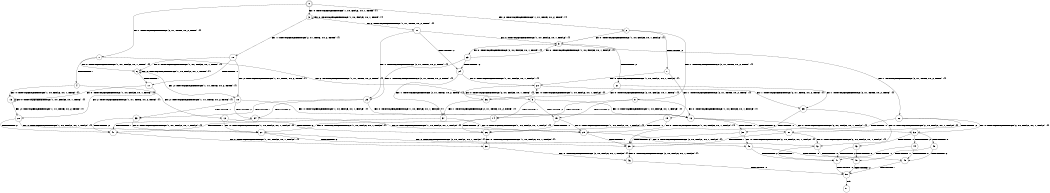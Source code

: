 digraph BCG {
size = "7, 10.5";
center = TRUE;
node [shape = circle];
0 [peripheries = 2];
0 -> 1 [label = "EX !1 !ATOMIC_EXCH_BRANCH (2, +1, TRUE, +0, 2, TRUE) !{}"];
0 -> 2 [label = "EX !2 !ATOMIC_EXCH_BRANCH (1, +1, TRUE, +0, 2, TRUE) !{}"];
0 -> 3 [label = "EX !0 !ATOMIC_EXCH_BRANCH (1, +0, FALSE, +0, 1, TRUE) !{}"];
1 -> 4 [label = "TERMINATE !1"];
1 -> 5 [label = "EX !2 !ATOMIC_EXCH_BRANCH (1, +1, TRUE, +0, 2, TRUE) !{}"];
1 -> 6 [label = "EX !0 !ATOMIC_EXCH_BRANCH (1, +0, FALSE, +0, 1, TRUE) !{}"];
2 -> 7 [label = "TERMINATE !2"];
2 -> 8 [label = "EX !1 !ATOMIC_EXCH_BRANCH (2, +1, TRUE, +0, 2, TRUE) !{}"];
2 -> 9 [label = "EX !0 !ATOMIC_EXCH_BRANCH (1, +0, FALSE, +0, 1, FALSE) !{}"];
3 -> 10 [label = "EX !1 !ATOMIC_EXCH_BRANCH (2, +1, TRUE, +0, 2, TRUE) !{}"];
3 -> 11 [label = "EX !2 !ATOMIC_EXCH_BRANCH (1, +1, TRUE, +0, 2, TRUE) !{}"];
3 -> 3 [label = "EX !0 !ATOMIC_EXCH_BRANCH (1, +0, FALSE, +0, 1, TRUE) !{}"];
4 -> 12 [label = "EX !2 !ATOMIC_EXCH_BRANCH (1, +1, TRUE, +0, 2, TRUE) !{}"];
4 -> 13 [label = "EX !0 !ATOMIC_EXCH_BRANCH (1, +0, FALSE, +0, 1, TRUE) !{}"];
5 -> 14 [label = "TERMINATE !1"];
5 -> 15 [label = "TERMINATE !2"];
5 -> 16 [label = "EX !0 !ATOMIC_EXCH_BRANCH (1, +0, FALSE, +0, 1, FALSE) !{}"];
6 -> 17 [label = "TERMINATE !1"];
6 -> 18 [label = "EX !2 !ATOMIC_EXCH_BRANCH (1, +1, TRUE, +0, 2, TRUE) !{}"];
6 -> 6 [label = "EX !0 !ATOMIC_EXCH_BRANCH (1, +0, FALSE, +0, 1, TRUE) !{}"];
7 -> 19 [label = "EX !1 !ATOMIC_EXCH_BRANCH (2, +1, TRUE, +0, 2, TRUE) !{}"];
7 -> 20 [label = "EX !0 !ATOMIC_EXCH_BRANCH (1, +0, FALSE, +0, 1, FALSE) !{}"];
8 -> 14 [label = "TERMINATE !1"];
8 -> 15 [label = "TERMINATE !2"];
8 -> 16 [label = "EX !0 !ATOMIC_EXCH_BRANCH (1, +0, FALSE, +0, 1, FALSE) !{}"];
9 -> 21 [label = "TERMINATE !2"];
9 -> 22 [label = "EX !1 !ATOMIC_EXCH_BRANCH (2, +1, TRUE, +0, 2, TRUE) !{}"];
9 -> 23 [label = "EX !0 !ATOMIC_EXCH_BRANCH (2, +0, FALSE, +0, 1, TRUE) !{}"];
10 -> 17 [label = "TERMINATE !1"];
10 -> 18 [label = "EX !2 !ATOMIC_EXCH_BRANCH (1, +1, TRUE, +0, 2, TRUE) !{}"];
10 -> 6 [label = "EX !0 !ATOMIC_EXCH_BRANCH (1, +0, FALSE, +0, 1, TRUE) !{}"];
11 -> 24 [label = "TERMINATE !2"];
11 -> 25 [label = "EX !1 !ATOMIC_EXCH_BRANCH (2, +1, TRUE, +0, 2, TRUE) !{}"];
11 -> 9 [label = "EX !0 !ATOMIC_EXCH_BRANCH (1, +0, FALSE, +0, 1, FALSE) !{}"];
12 -> 26 [label = "TERMINATE !2"];
12 -> 27 [label = "EX !0 !ATOMIC_EXCH_BRANCH (1, +0, FALSE, +0, 1, FALSE) !{}"];
13 -> 28 [label = "EX !2 !ATOMIC_EXCH_BRANCH (1, +1, TRUE, +0, 2, TRUE) !{}"];
13 -> 13 [label = "EX !0 !ATOMIC_EXCH_BRANCH (1, +0, FALSE, +0, 1, TRUE) !{}"];
14 -> 26 [label = "TERMINATE !2"];
14 -> 27 [label = "EX !0 !ATOMIC_EXCH_BRANCH (1, +0, FALSE, +0, 1, FALSE) !{}"];
15 -> 26 [label = "TERMINATE !1"];
15 -> 29 [label = "EX !0 !ATOMIC_EXCH_BRANCH (1, +0, FALSE, +0, 1, FALSE) !{}"];
16 -> 30 [label = "TERMINATE !1"];
16 -> 31 [label = "TERMINATE !2"];
16 -> 32 [label = "EX !0 !ATOMIC_EXCH_BRANCH (2, +0, FALSE, +0, 1, FALSE) !{}"];
17 -> 13 [label = "EX !0 !ATOMIC_EXCH_BRANCH (1, +0, FALSE, +0, 1, TRUE) !{}"];
17 -> 28 [label = "EX !2 !ATOMIC_EXCH_BRANCH (1, +1, TRUE, +0, 2, TRUE) !{}"];
18 -> 33 [label = "TERMINATE !1"];
18 -> 34 [label = "TERMINATE !2"];
18 -> 16 [label = "EX !0 !ATOMIC_EXCH_BRANCH (1, +0, FALSE, +0, 1, FALSE) !{}"];
19 -> 26 [label = "TERMINATE !1"];
19 -> 29 [label = "EX !0 !ATOMIC_EXCH_BRANCH (1, +0, FALSE, +0, 1, FALSE) !{}"];
20 -> 35 [label = "EX !1 !ATOMIC_EXCH_BRANCH (2, +1, TRUE, +0, 2, TRUE) !{}"];
20 -> 36 [label = "EX !0 !ATOMIC_EXCH_BRANCH (2, +0, FALSE, +0, 1, TRUE) !{}"];
21 -> 36 [label = "EX !0 !ATOMIC_EXCH_BRANCH (2, +0, FALSE, +0, 1, TRUE) !{}"];
21 -> 35 [label = "EX !1 !ATOMIC_EXCH_BRANCH (2, +1, TRUE, +0, 2, TRUE) !{}"];
22 -> 30 [label = "TERMINATE !1"];
22 -> 31 [label = "TERMINATE !2"];
22 -> 32 [label = "EX !0 !ATOMIC_EXCH_BRANCH (2, +0, FALSE, +0, 1, FALSE) !{}"];
23 -> 24 [label = "TERMINATE !2"];
23 -> 25 [label = "EX !1 !ATOMIC_EXCH_BRANCH (2, +1, TRUE, +0, 2, TRUE) !{}"];
23 -> 9 [label = "EX !0 !ATOMIC_EXCH_BRANCH (1, +0, FALSE, +0, 1, FALSE) !{}"];
24 -> 20 [label = "EX !0 !ATOMIC_EXCH_BRANCH (1, +0, FALSE, +0, 1, FALSE) !{}"];
24 -> 37 [label = "EX !1 !ATOMIC_EXCH_BRANCH (2, +1, TRUE, +0, 2, TRUE) !{}"];
25 -> 33 [label = "TERMINATE !1"];
25 -> 34 [label = "TERMINATE !2"];
25 -> 16 [label = "EX !0 !ATOMIC_EXCH_BRANCH (1, +0, FALSE, +0, 1, FALSE) !{}"];
26 -> 38 [label = "EX !0 !ATOMIC_EXCH_BRANCH (1, +0, FALSE, +0, 1, FALSE) !{}"];
27 -> 39 [label = "TERMINATE !2"];
27 -> 40 [label = "EX !0 !ATOMIC_EXCH_BRANCH (2, +0, FALSE, +0, 1, FALSE) !{}"];
28 -> 41 [label = "TERMINATE !2"];
28 -> 27 [label = "EX !0 !ATOMIC_EXCH_BRANCH (1, +0, FALSE, +0, 1, FALSE) !{}"];
29 -> 39 [label = "TERMINATE !1"];
29 -> 42 [label = "EX !0 !ATOMIC_EXCH_BRANCH (2, +0, FALSE, +0, 1, FALSE) !{}"];
30 -> 40 [label = "EX !0 !ATOMIC_EXCH_BRANCH (2, +0, FALSE, +0, 1, FALSE) !{}"];
30 -> 39 [label = "TERMINATE !2"];
31 -> 42 [label = "EX !0 !ATOMIC_EXCH_BRANCH (2, +0, FALSE, +0, 1, FALSE) !{}"];
31 -> 39 [label = "TERMINATE !1"];
32 -> 43 [label = "TERMINATE !1"];
32 -> 44 [label = "TERMINATE !2"];
32 -> 45 [label = "TERMINATE !0"];
33 -> 27 [label = "EX !0 !ATOMIC_EXCH_BRANCH (1, +0, FALSE, +0, 1, FALSE) !{}"];
33 -> 41 [label = "TERMINATE !2"];
34 -> 29 [label = "EX !0 !ATOMIC_EXCH_BRANCH (1, +0, FALSE, +0, 1, FALSE) !{}"];
34 -> 41 [label = "TERMINATE !1"];
35 -> 39 [label = "TERMINATE !1"];
35 -> 42 [label = "EX !0 !ATOMIC_EXCH_BRANCH (2, +0, FALSE, +0, 1, FALSE) !{}"];
36 -> 37 [label = "EX !1 !ATOMIC_EXCH_BRANCH (2, +1, TRUE, +0, 2, TRUE) !{}"];
36 -> 20 [label = "EX !0 !ATOMIC_EXCH_BRANCH (1, +0, FALSE, +0, 1, FALSE) !{}"];
37 -> 41 [label = "TERMINATE !1"];
37 -> 29 [label = "EX !0 !ATOMIC_EXCH_BRANCH (1, +0, FALSE, +0, 1, FALSE) !{}"];
38 -> 46 [label = "EX !0 !ATOMIC_EXCH_BRANCH (2, +0, FALSE, +0, 1, FALSE) !{}"];
39 -> 46 [label = "EX !0 !ATOMIC_EXCH_BRANCH (2, +0, FALSE, +0, 1, FALSE) !{}"];
40 -> 47 [label = "TERMINATE !2"];
40 -> 48 [label = "TERMINATE !0"];
41 -> 38 [label = "EX !0 !ATOMIC_EXCH_BRANCH (1, +0, FALSE, +0, 1, FALSE) !{}"];
42 -> 47 [label = "TERMINATE !1"];
42 -> 49 [label = "TERMINATE !0"];
43 -> 47 [label = "TERMINATE !2"];
43 -> 48 [label = "TERMINATE !0"];
44 -> 47 [label = "TERMINATE !1"];
44 -> 49 [label = "TERMINATE !0"];
45 -> 48 [label = "TERMINATE !1"];
45 -> 49 [label = "TERMINATE !2"];
46 -> 50 [label = "TERMINATE !0"];
47 -> 50 [label = "TERMINATE !0"];
48 -> 50 [label = "TERMINATE !2"];
49 -> 50 [label = "TERMINATE !1"];
50 -> 51 [label = "exit"];
}
